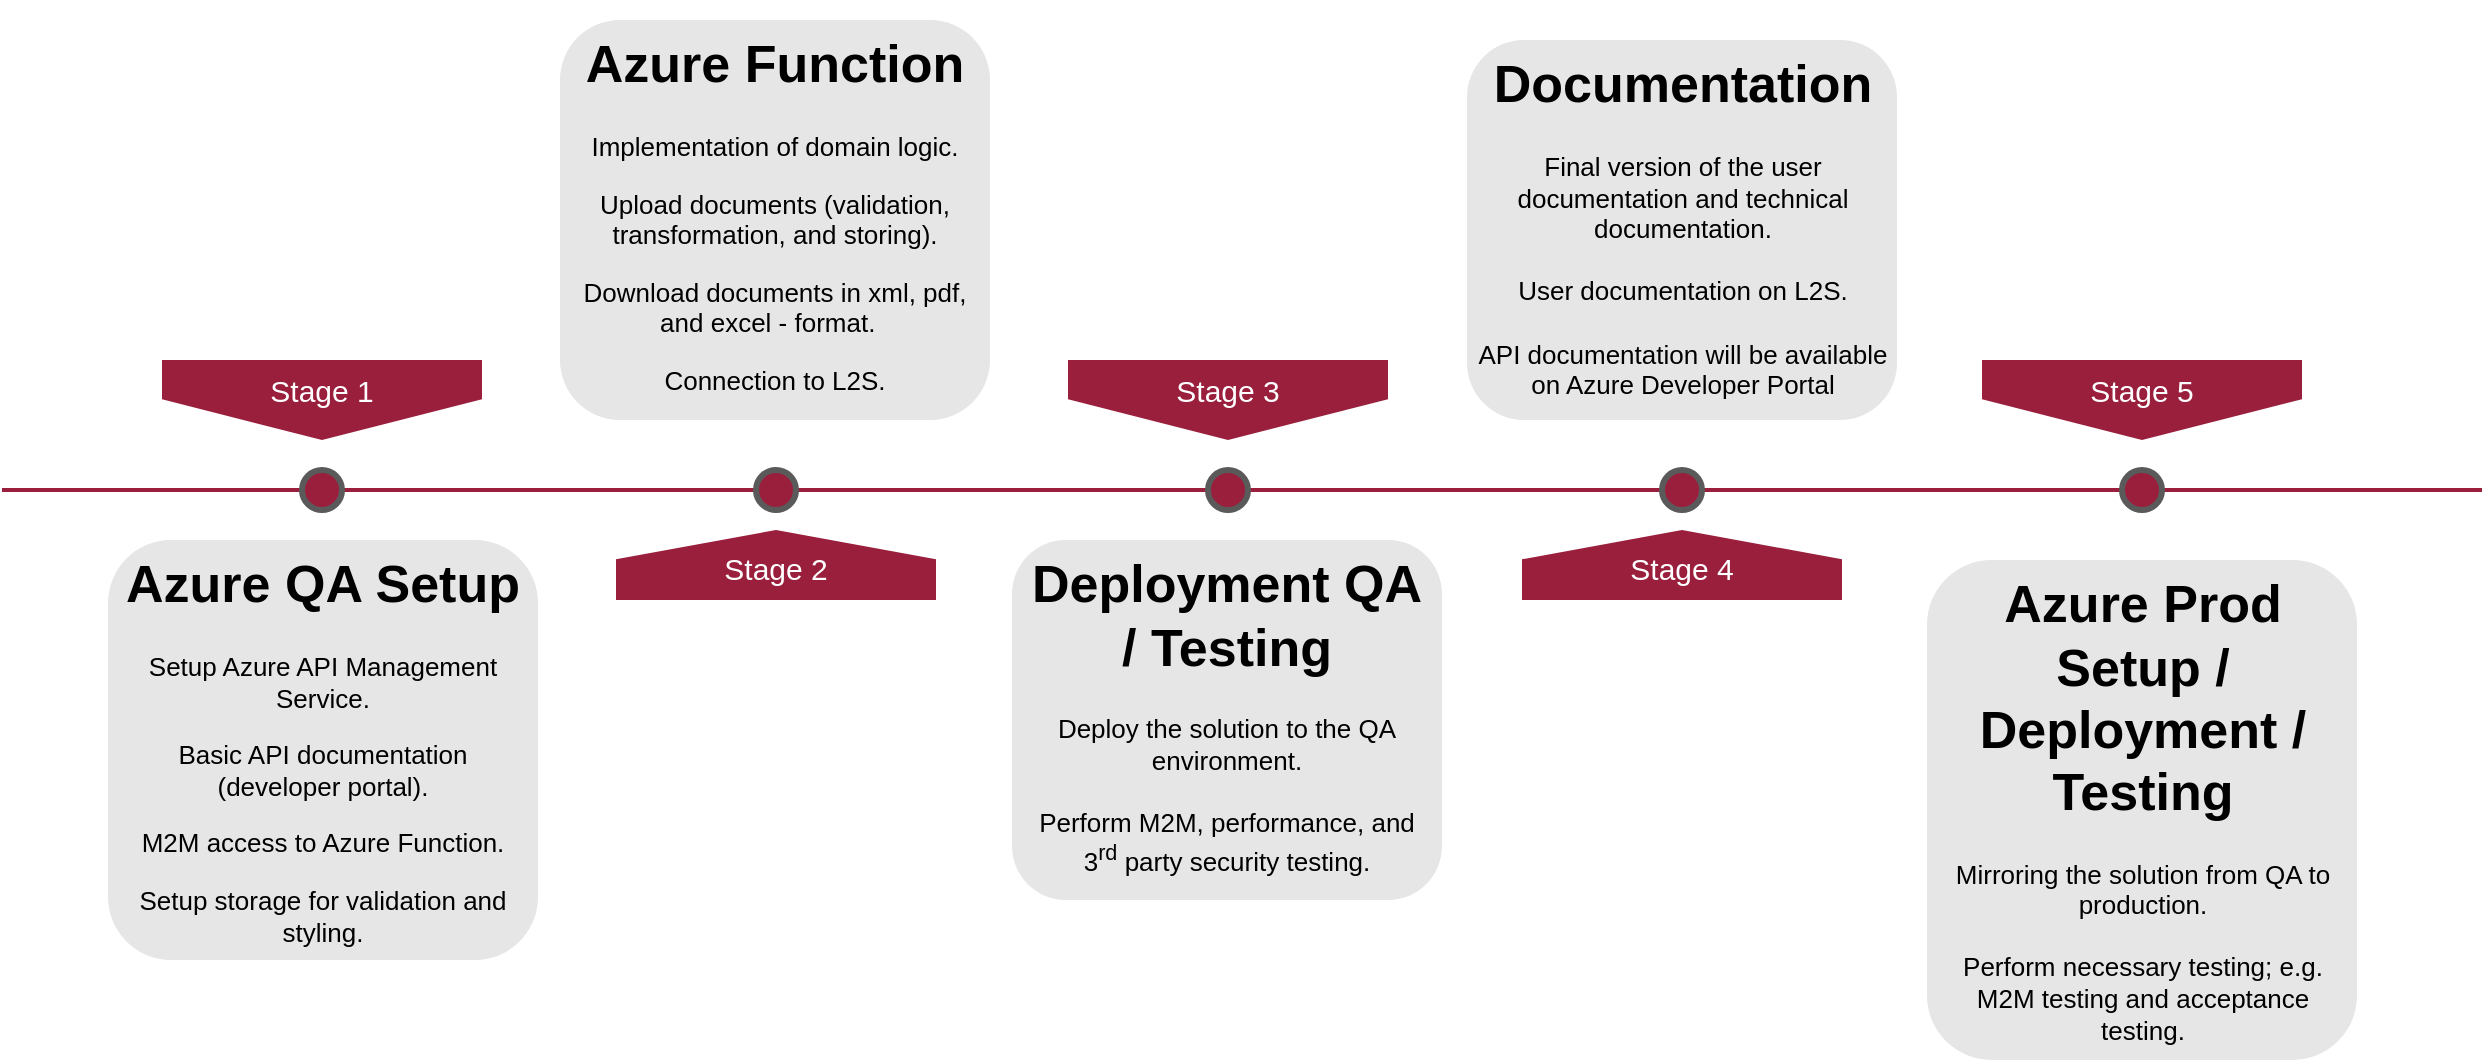 <mxfile version="13.6.6" type="github">
  <diagram id="82e54ff1-d628-8f03-85c4-9753963a91cd" name="Page-1">
    <mxGraphModel dx="1267" dy="834" grid="1" gridSize="10" guides="1" tooltips="1" connect="1" arrows="1" fold="1" page="1" pageScale="1" pageWidth="1100" pageHeight="850" background="#ffffff" math="0" shadow="0">
      <root>
        <mxCell id="0" />
        <mxCell id="1" parent="0" />
        <mxCell id="4ec97bd9e5d20128-1" value="" style="line;strokeWidth=2;html=1;fillColor=none;fontSize=28;fontColor=#004D99;strokeColor=#991F3D;" parent="1" vertex="1">
          <mxGeometry x="40" y="400" width="1240" height="10" as="geometry" />
        </mxCell>
        <mxCell id="4ec97bd9e5d20128-5" value="Stage 1" style="shape=offPageConnector;whiteSpace=wrap;html=1;fontSize=15;fontColor=#FFFFFF;size=0.509;verticalAlign=top;strokeColor=none;fillColor=#991F3D;" parent="1" vertex="1">
          <mxGeometry x="120" y="340" width="160" height="40" as="geometry" />
        </mxCell>
        <mxCell id="4ec97bd9e5d20128-6" value="&lt;span&gt;Stage 3&lt;/span&gt;" style="shape=offPageConnector;whiteSpace=wrap;html=1;fontSize=15;fontColor=#FFFFFF;size=0.509;verticalAlign=top;strokeColor=none;fillColor=#991F3D;" parent="1" vertex="1">
          <mxGeometry x="573" y="340" width="160" height="40" as="geometry" />
        </mxCell>
        <mxCell id="4ec97bd9e5d20128-7" value="&lt;span&gt;Stage 2&lt;/span&gt;" style="shape=offPageConnector;whiteSpace=wrap;html=1;fontSize=15;fontColor=#FFFFFF;size=0.418;flipV=1;verticalAlign=bottom;strokeColor=none;spacingBottom=4;fillColor=#991F3D;" parent="1" vertex="1">
          <mxGeometry x="347" y="425" width="160" height="35" as="geometry" />
        </mxCell>
        <mxCell id="4ec97bd9e5d20128-8" value="&lt;span&gt;Stage 4&lt;/span&gt;" style="shape=offPageConnector;whiteSpace=wrap;html=1;fontSize=15;fontColor=#FFFFFF;size=0.418;flipV=1;verticalAlign=bottom;strokeColor=none;spacingBottom=4;fillColor=#991F3D;" parent="1" vertex="1">
          <mxGeometry x="800" y="425" width="160" height="35" as="geometry" />
        </mxCell>
        <mxCell id="4ec97bd9e5d20128-9" value="" style="ellipse;whiteSpace=wrap;html=1;fontSize=28;fontColor=#004D99;strokeWidth=3;strokeColor=#5A5A5A;fillColor=#991F3D;" parent="1" vertex="1">
          <mxGeometry x="190" y="395" width="20" height="20" as="geometry" />
        </mxCell>
        <mxCell id="4ec97bd9e5d20128-10" value="" style="ellipse;whiteSpace=wrap;html=1;fontSize=28;fontColor=#004D99;strokeWidth=3;strokeColor=#5A5A5A;fillColor=#991F3D;" parent="1" vertex="1">
          <mxGeometry x="417" y="395" width="20" height="20" as="geometry" />
        </mxCell>
        <mxCell id="4ec97bd9e5d20128-11" value="" style="ellipse;whiteSpace=wrap;html=1;fontSize=28;fontColor=#004D99;strokeWidth=3;strokeColor=#5A5A5A;fillColor=#991F3D;" parent="1" vertex="1">
          <mxGeometry x="643" y="395" width="20" height="20" as="geometry" />
        </mxCell>
        <mxCell id="4ec97bd9e5d20128-13" value="" style="ellipse;whiteSpace=wrap;html=1;fontSize=28;fontColor=#004D99;strokeWidth=3;strokeColor=#5A5A5A;fillColor=#991F3D;" parent="1" vertex="1">
          <mxGeometry x="870" y="395" width="20" height="20" as="geometry" />
        </mxCell>
        <mxCell id="4ec97bd9e5d20128-14" value="&lt;h1&gt;Azure QA Setup&lt;/h1&gt;&lt;p&gt;Setup Azure API Management Service.&lt;/p&gt;&lt;p&gt;Basic API documentation (developer portal).&lt;br&gt;&lt;/p&gt;&lt;p&gt;M2M access to Azure Function.&lt;/p&gt;&lt;p&gt;&lt;span&gt;Setup storage for validation and styling.&lt;/span&gt;&lt;br&gt;&lt;/p&gt;&lt;p&gt;&lt;br&gt;&lt;/p&gt;" style="text;html=1;spacing=5;spacingTop=-20;whiteSpace=wrap;overflow=hidden;strokeColor=none;strokeWidth=3;fillColor=#E6E6E6;fontSize=13;fontColor=#000000;align=center;rounded=1;" parent="1" vertex="1">
          <mxGeometry x="93" y="430" width="215" height="210" as="geometry" />
        </mxCell>
        <mxCell id="4ec97bd9e5d20128-16" value="&lt;p style=&quot;line-height: 100%&quot;&gt;&lt;/p&gt;&lt;h1&gt;Azure Function&lt;/h1&gt;&lt;p&gt;Implementation of domain logic.&lt;/p&gt;&lt;p&gt;Upload documents (validation, transformation, and storing).&lt;/p&gt;&lt;p&gt;Download documents in xml, pdf, and excel - format.&amp;nbsp;&amp;nbsp;&lt;/p&gt;&lt;p&gt;Connection to L2S.&lt;/p&gt;&lt;p&gt;&lt;/p&gt;" style="text;html=1;spacing=5;spacingTop=-20;whiteSpace=wrap;overflow=hidden;strokeColor=none;strokeWidth=3;fillColor=#E6E6E6;fontSize=13;fontColor=#000000;align=center;rounded=1;" parent="1" vertex="1">
          <mxGeometry x="319" y="170" width="215" height="200" as="geometry" />
        </mxCell>
        <mxCell id="4ec97bd9e5d20128-17" value="&lt;p style=&quot;line-height: 80%&quot;&gt;&lt;/p&gt;&lt;h1&gt;Deployment QA / Testing&lt;/h1&gt;Deploy the solution to the QA environment.&lt;br&gt;&lt;br&gt;Perform M2M, performance, and 3&lt;sup&gt;rd&lt;/sup&gt;&amp;nbsp;party security testing.&lt;br&gt;&lt;div&gt;&lt;br&gt;&lt;/div&gt;&lt;p&gt;&lt;/p&gt;" style="text;html=1;spacing=5;spacingTop=-20;whiteSpace=wrap;overflow=hidden;strokeColor=none;strokeWidth=3;fillColor=#E6E6E6;fontSize=13;fontColor=#000000;align=center;rounded=1;" parent="1" vertex="1">
          <mxGeometry x="545" y="430" width="215" height="180" as="geometry" />
        </mxCell>
        <mxCell id="4ec97bd9e5d20128-18" value="&lt;h1&gt;Documentation&lt;/h1&gt;Final version of the user documentation and technical documentation.&lt;br&gt;&lt;br&gt;User documentation on L2S.&lt;br&gt;&lt;br&gt;API documentation will be available on Azure Developer Portal" style="text;html=1;spacing=5;spacingTop=-20;whiteSpace=wrap;overflow=hidden;strokeColor=none;strokeWidth=3;fillColor=#E6E6E6;fontSize=13;fontColor=#000000;align=center;rounded=1;" parent="1" vertex="1">
          <mxGeometry x="772.5" y="180" width="215" height="190" as="geometry" />
        </mxCell>
        <mxCell id="jtj3cTkR-HFWMlcVxqGF-2" value="&lt;h1&gt;Azure Prod Setup / Deployment / Testing&lt;/h1&gt;Mirroring the solution from QA to production.&lt;br&gt;&lt;br&gt;Perform necessary testing; e.g. M2M testing and acceptance testing." style="text;html=1;spacing=5;spacingTop=-20;whiteSpace=wrap;overflow=hidden;strokeColor=none;strokeWidth=3;fillColor=#E6E6E6;fontSize=13;fontColor=#000000;align=center;rounded=1;" parent="1" vertex="1">
          <mxGeometry x="1002.5" y="440" width="215" height="250" as="geometry" />
        </mxCell>
        <mxCell id="jtj3cTkR-HFWMlcVxqGF-3" value="" style="ellipse;whiteSpace=wrap;html=1;fontSize=28;fontColor=#004D99;strokeWidth=3;strokeColor=#5A5A5A;fillColor=#991F3D;" parent="1" vertex="1">
          <mxGeometry x="1100" y="395" width="20" height="20" as="geometry" />
        </mxCell>
        <mxCell id="jtj3cTkR-HFWMlcVxqGF-4" value="&lt;span&gt;Stage 5&lt;/span&gt;" style="shape=offPageConnector;whiteSpace=wrap;html=1;fontSize=15;fontColor=#FFFFFF;size=0.509;verticalAlign=top;strokeColor=none;fillColor=#991F3D;" parent="1" vertex="1">
          <mxGeometry x="1030" y="340" width="160" height="40" as="geometry" />
        </mxCell>
      </root>
    </mxGraphModel>
  </diagram>
</mxfile>
